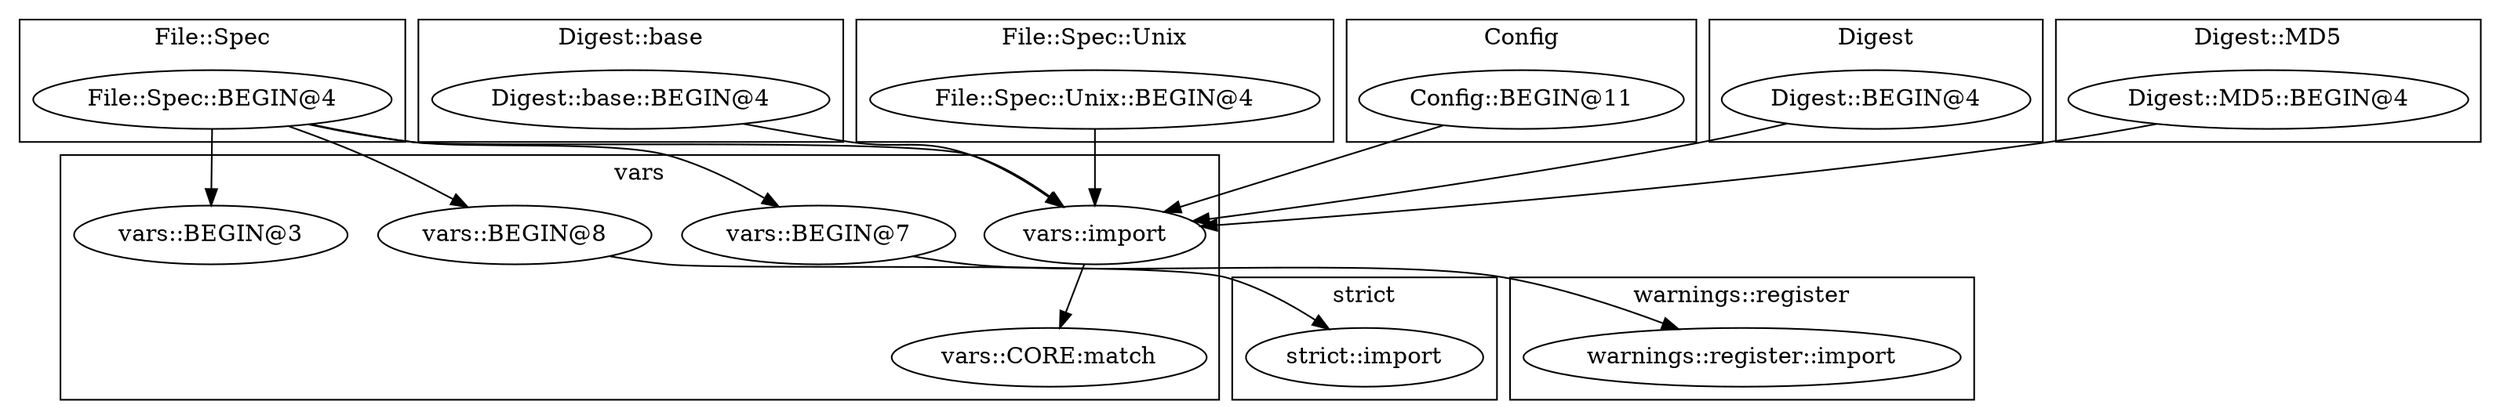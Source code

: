 digraph {
graph [overlap=false]
subgraph cluster_File_Spec {
	label="File::Spec";
	"File::Spec::BEGIN@4";
}
subgraph cluster_Digest_base {
	label="Digest::base";
	"Digest::base::BEGIN@4";
}
subgraph cluster_vars {
	label="vars";
	"vars::BEGIN@3";
	"vars::BEGIN@8";
	"vars::import";
	"vars::CORE:match";
	"vars::BEGIN@7";
}
subgraph cluster_File_Spec_Unix {
	label="File::Spec::Unix";
	"File::Spec::Unix::BEGIN@4";
}
subgraph cluster_Config {
	label="Config";
	"Config::BEGIN@11";
}
subgraph cluster_strict {
	label="strict";
	"strict::import";
}
subgraph cluster_warnings_register {
	label="warnings::register";
	"warnings::register::import";
}
subgraph cluster_Digest {
	label="Digest";
	"Digest::BEGIN@4";
}
subgraph cluster_Digest_MD5 {
	label="Digest::MD5";
	"Digest::MD5::BEGIN@4";
}
"File::Spec::BEGIN@4" -> "vars::BEGIN@8";
"Config::BEGIN@11" -> "vars::import";
"Digest::BEGIN@4" -> "vars::import";
"File::Spec::BEGIN@4" -> "vars::import";
"File::Spec::Unix::BEGIN@4" -> "vars::import";
"Digest::base::BEGIN@4" -> "vars::import";
"Digest::MD5::BEGIN@4" -> "vars::import";
"vars::import" -> "vars::CORE:match";
"File::Spec::BEGIN@4" -> "vars::BEGIN@3";
"vars::BEGIN@8" -> "strict::import";
"File::Spec::BEGIN@4" -> "vars::BEGIN@7";
"vars::BEGIN@7" -> "warnings::register::import";
}
